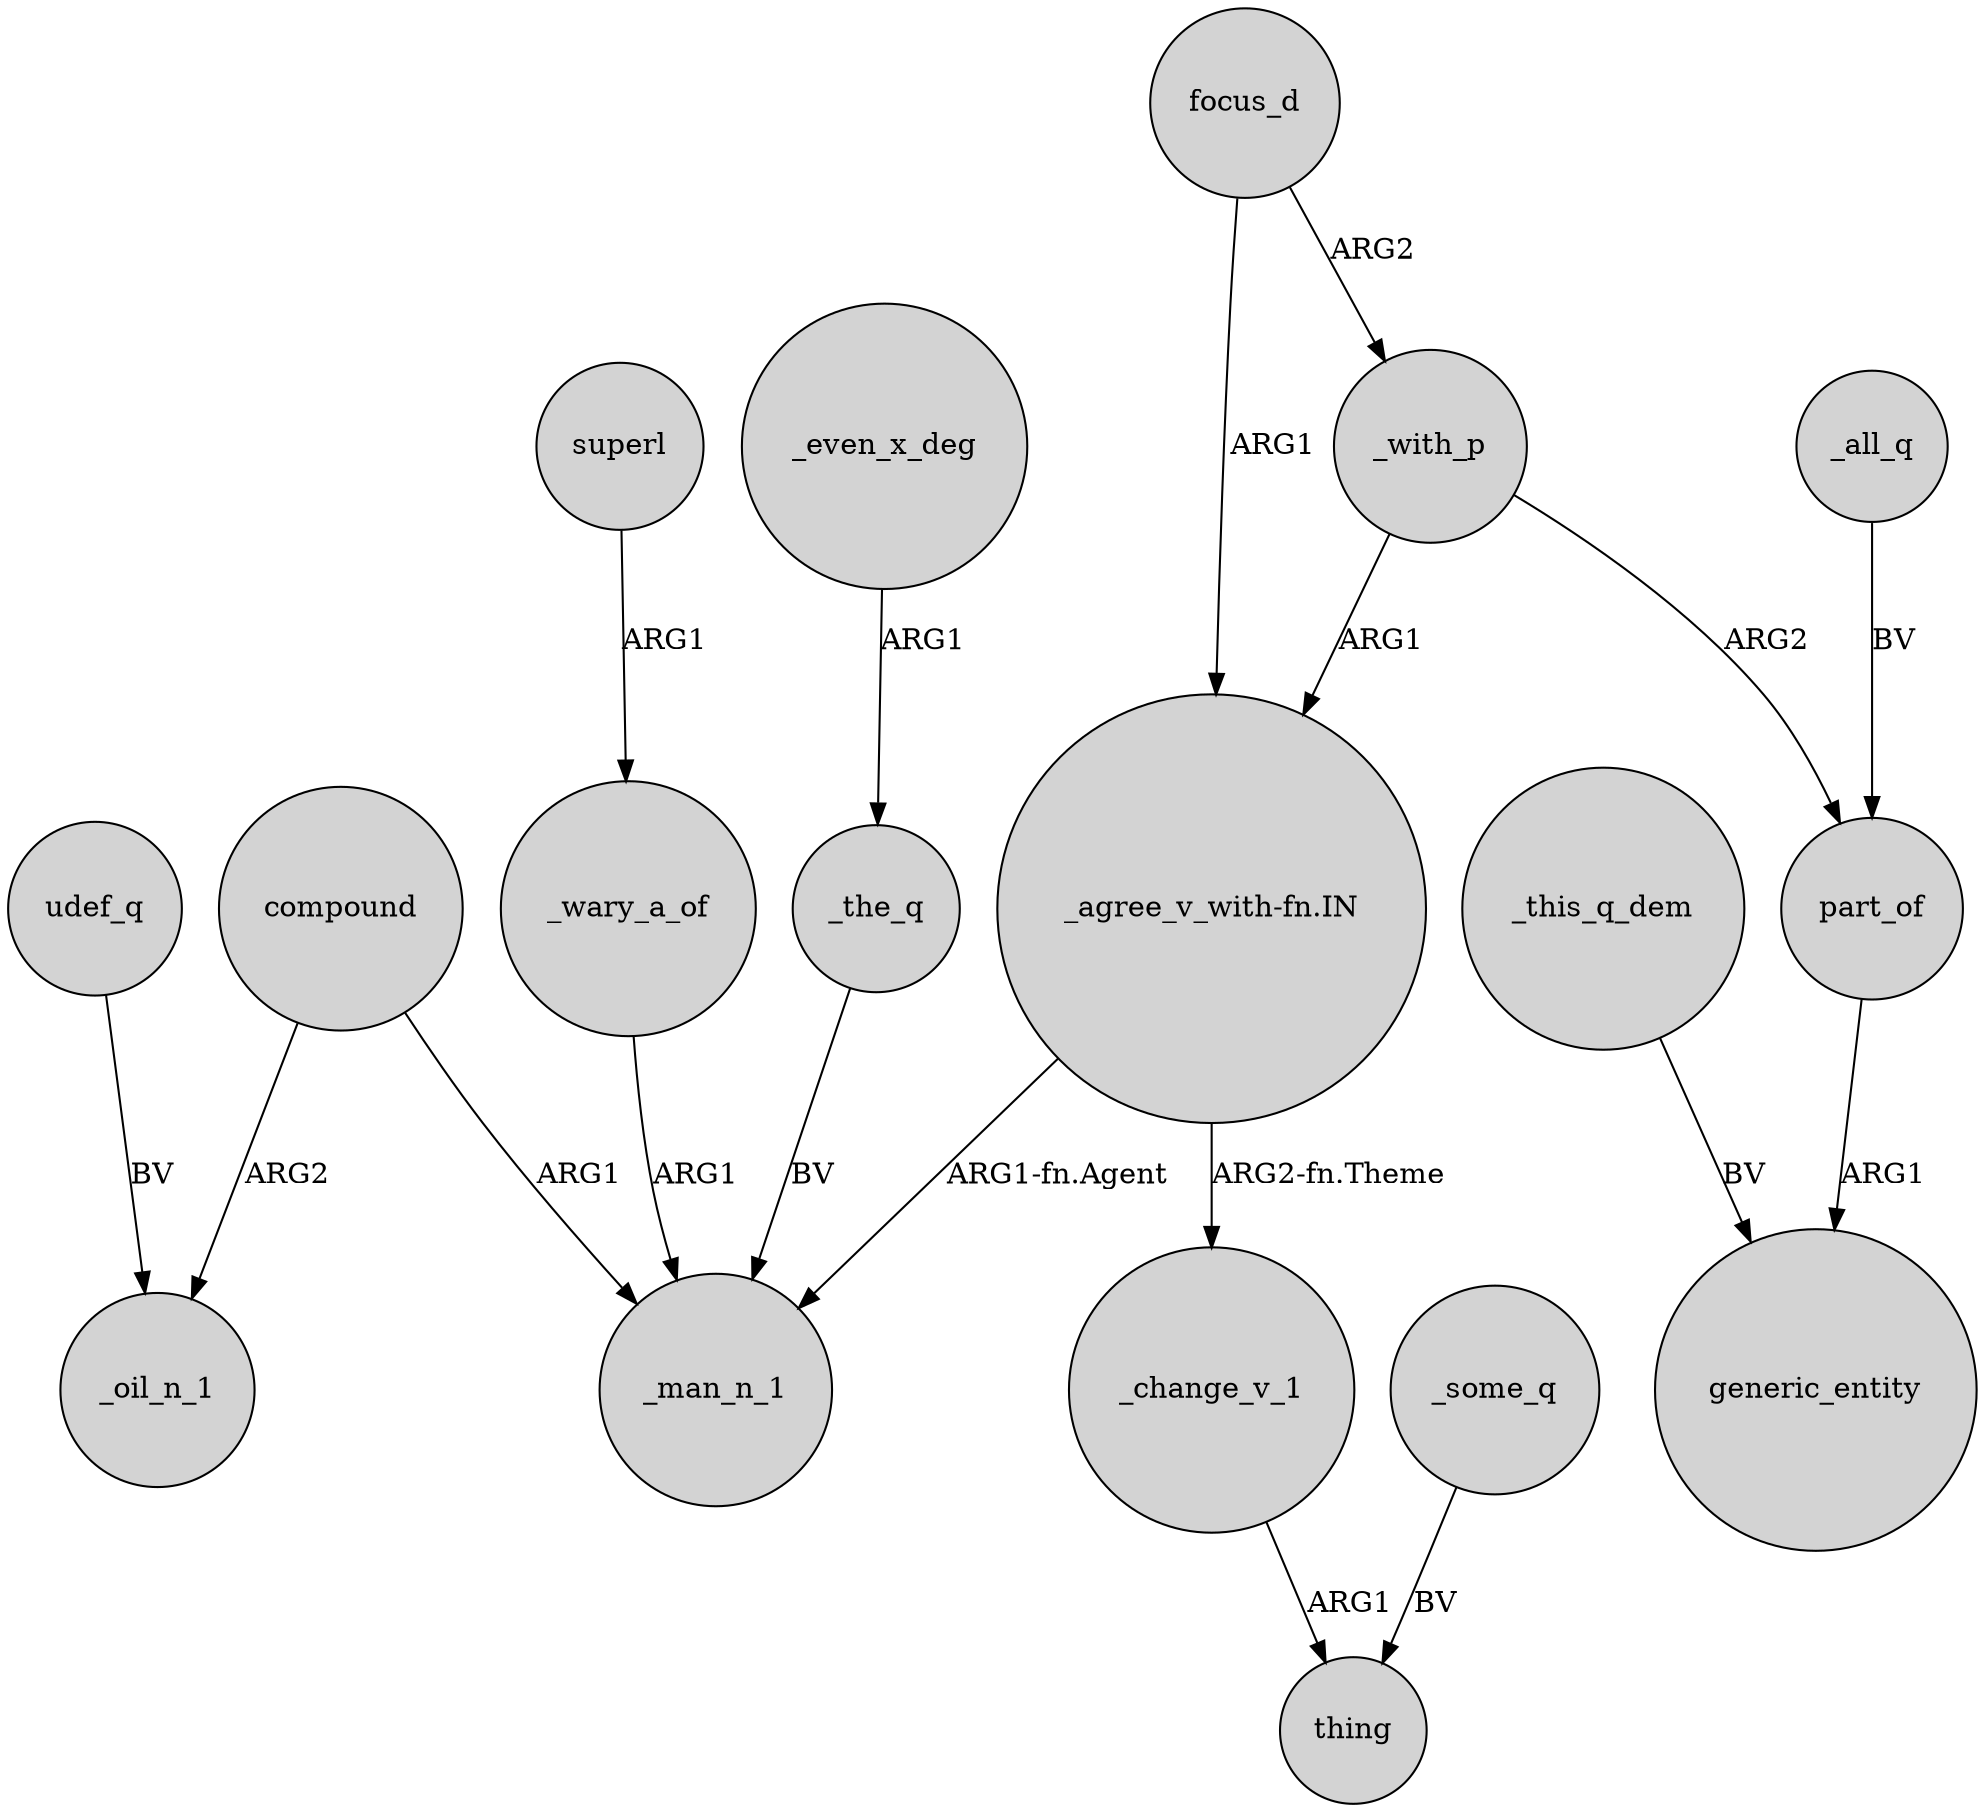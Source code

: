 digraph {
	node [shape=circle style=filled]
	udef_q -> _oil_n_1 [label=BV]
	"_agree_v_with-fn.IN" -> _change_v_1 [label="ARG2-fn.Theme"]
	focus_d -> _with_p [label=ARG2]
	_this_q_dem -> generic_entity [label=BV]
	_with_p -> "_agree_v_with-fn.IN" [label=ARG1]
	_change_v_1 -> thing [label=ARG1]
	focus_d -> "_agree_v_with-fn.IN" [label=ARG1]
	_all_q -> part_of [label=BV]
	_the_q -> _man_n_1 [label=BV]
	_wary_a_of -> _man_n_1 [label=ARG1]
	compound -> _man_n_1 [label=ARG1]
	_some_q -> thing [label=BV]
	part_of -> generic_entity [label=ARG1]
	_with_p -> part_of [label=ARG2]
	_even_x_deg -> _the_q [label=ARG1]
	"_agree_v_with-fn.IN" -> _man_n_1 [label="ARG1-fn.Agent"]
	superl -> _wary_a_of [label=ARG1]
	compound -> _oil_n_1 [label=ARG2]
}
